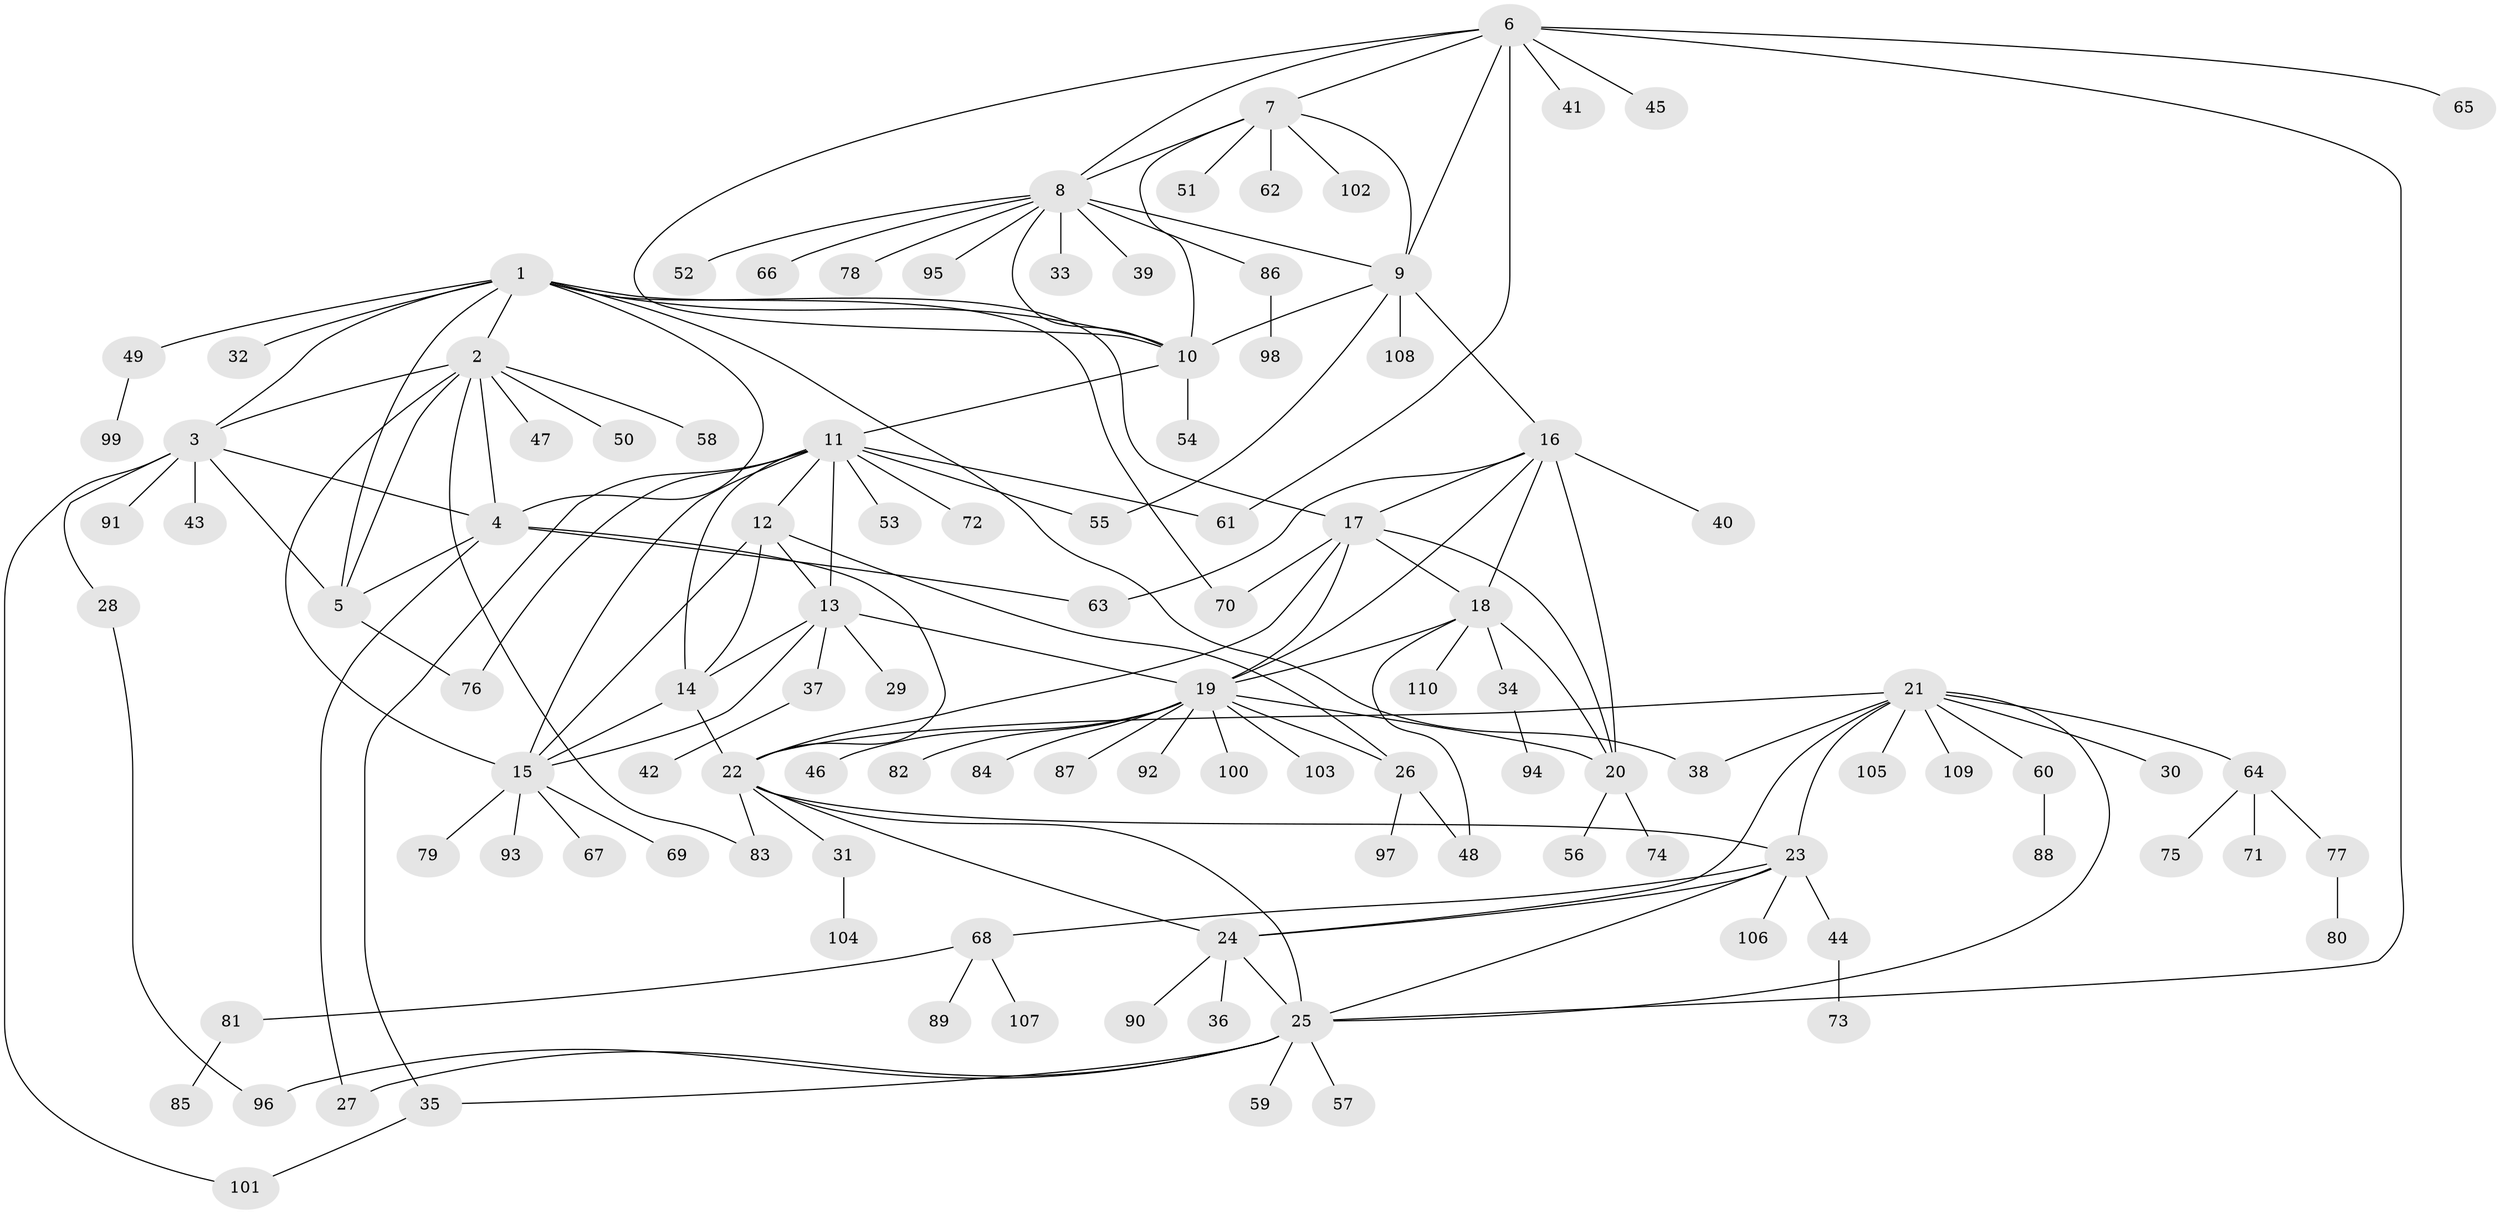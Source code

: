 // Generated by graph-tools (version 1.1) at 2025/15/03/09/25 04:15:57]
// undirected, 110 vertices, 158 edges
graph export_dot {
graph [start="1"]
  node [color=gray90,style=filled];
  1;
  2;
  3;
  4;
  5;
  6;
  7;
  8;
  9;
  10;
  11;
  12;
  13;
  14;
  15;
  16;
  17;
  18;
  19;
  20;
  21;
  22;
  23;
  24;
  25;
  26;
  27;
  28;
  29;
  30;
  31;
  32;
  33;
  34;
  35;
  36;
  37;
  38;
  39;
  40;
  41;
  42;
  43;
  44;
  45;
  46;
  47;
  48;
  49;
  50;
  51;
  52;
  53;
  54;
  55;
  56;
  57;
  58;
  59;
  60;
  61;
  62;
  63;
  64;
  65;
  66;
  67;
  68;
  69;
  70;
  71;
  72;
  73;
  74;
  75;
  76;
  77;
  78;
  79;
  80;
  81;
  82;
  83;
  84;
  85;
  86;
  87;
  88;
  89;
  90;
  91;
  92;
  93;
  94;
  95;
  96;
  97;
  98;
  99;
  100;
  101;
  102;
  103;
  104;
  105;
  106;
  107;
  108;
  109;
  110;
  1 -- 2;
  1 -- 3;
  1 -- 4;
  1 -- 5;
  1 -- 10;
  1 -- 17;
  1 -- 32;
  1 -- 38;
  1 -- 49;
  1 -- 70;
  2 -- 3;
  2 -- 4;
  2 -- 5;
  2 -- 15;
  2 -- 47;
  2 -- 50;
  2 -- 58;
  2 -- 83;
  3 -- 4;
  3 -- 5;
  3 -- 28;
  3 -- 43;
  3 -- 91;
  3 -- 101;
  4 -- 5;
  4 -- 22;
  4 -- 27;
  4 -- 63;
  5 -- 76;
  6 -- 7;
  6 -- 8;
  6 -- 9;
  6 -- 10;
  6 -- 25;
  6 -- 41;
  6 -- 45;
  6 -- 61;
  6 -- 65;
  7 -- 8;
  7 -- 9;
  7 -- 10;
  7 -- 51;
  7 -- 62;
  7 -- 102;
  8 -- 9;
  8 -- 10;
  8 -- 33;
  8 -- 39;
  8 -- 52;
  8 -- 66;
  8 -- 78;
  8 -- 86;
  8 -- 95;
  9 -- 10;
  9 -- 16;
  9 -- 55;
  9 -- 108;
  10 -- 11;
  10 -- 54;
  11 -- 12;
  11 -- 13;
  11 -- 14;
  11 -- 15;
  11 -- 35;
  11 -- 53;
  11 -- 55;
  11 -- 61;
  11 -- 72;
  11 -- 76;
  12 -- 13;
  12 -- 14;
  12 -- 15;
  12 -- 26;
  13 -- 14;
  13 -- 15;
  13 -- 19;
  13 -- 29;
  13 -- 37;
  14 -- 15;
  14 -- 22;
  15 -- 67;
  15 -- 69;
  15 -- 79;
  15 -- 93;
  16 -- 17;
  16 -- 18;
  16 -- 19;
  16 -- 20;
  16 -- 40;
  16 -- 63;
  17 -- 18;
  17 -- 19;
  17 -- 20;
  17 -- 22;
  17 -- 70;
  18 -- 19;
  18 -- 20;
  18 -- 34;
  18 -- 48;
  18 -- 110;
  19 -- 20;
  19 -- 26;
  19 -- 46;
  19 -- 82;
  19 -- 84;
  19 -- 87;
  19 -- 92;
  19 -- 100;
  19 -- 103;
  20 -- 56;
  20 -- 74;
  21 -- 22;
  21 -- 23;
  21 -- 24;
  21 -- 25;
  21 -- 30;
  21 -- 38;
  21 -- 60;
  21 -- 64;
  21 -- 105;
  21 -- 109;
  22 -- 23;
  22 -- 24;
  22 -- 25;
  22 -- 31;
  22 -- 83;
  23 -- 24;
  23 -- 25;
  23 -- 44;
  23 -- 68;
  23 -- 106;
  24 -- 25;
  24 -- 36;
  24 -- 90;
  25 -- 27;
  25 -- 35;
  25 -- 57;
  25 -- 59;
  25 -- 96;
  26 -- 48;
  26 -- 97;
  28 -- 96;
  31 -- 104;
  34 -- 94;
  35 -- 101;
  37 -- 42;
  44 -- 73;
  49 -- 99;
  60 -- 88;
  64 -- 71;
  64 -- 75;
  64 -- 77;
  68 -- 81;
  68 -- 89;
  68 -- 107;
  77 -- 80;
  81 -- 85;
  86 -- 98;
}
